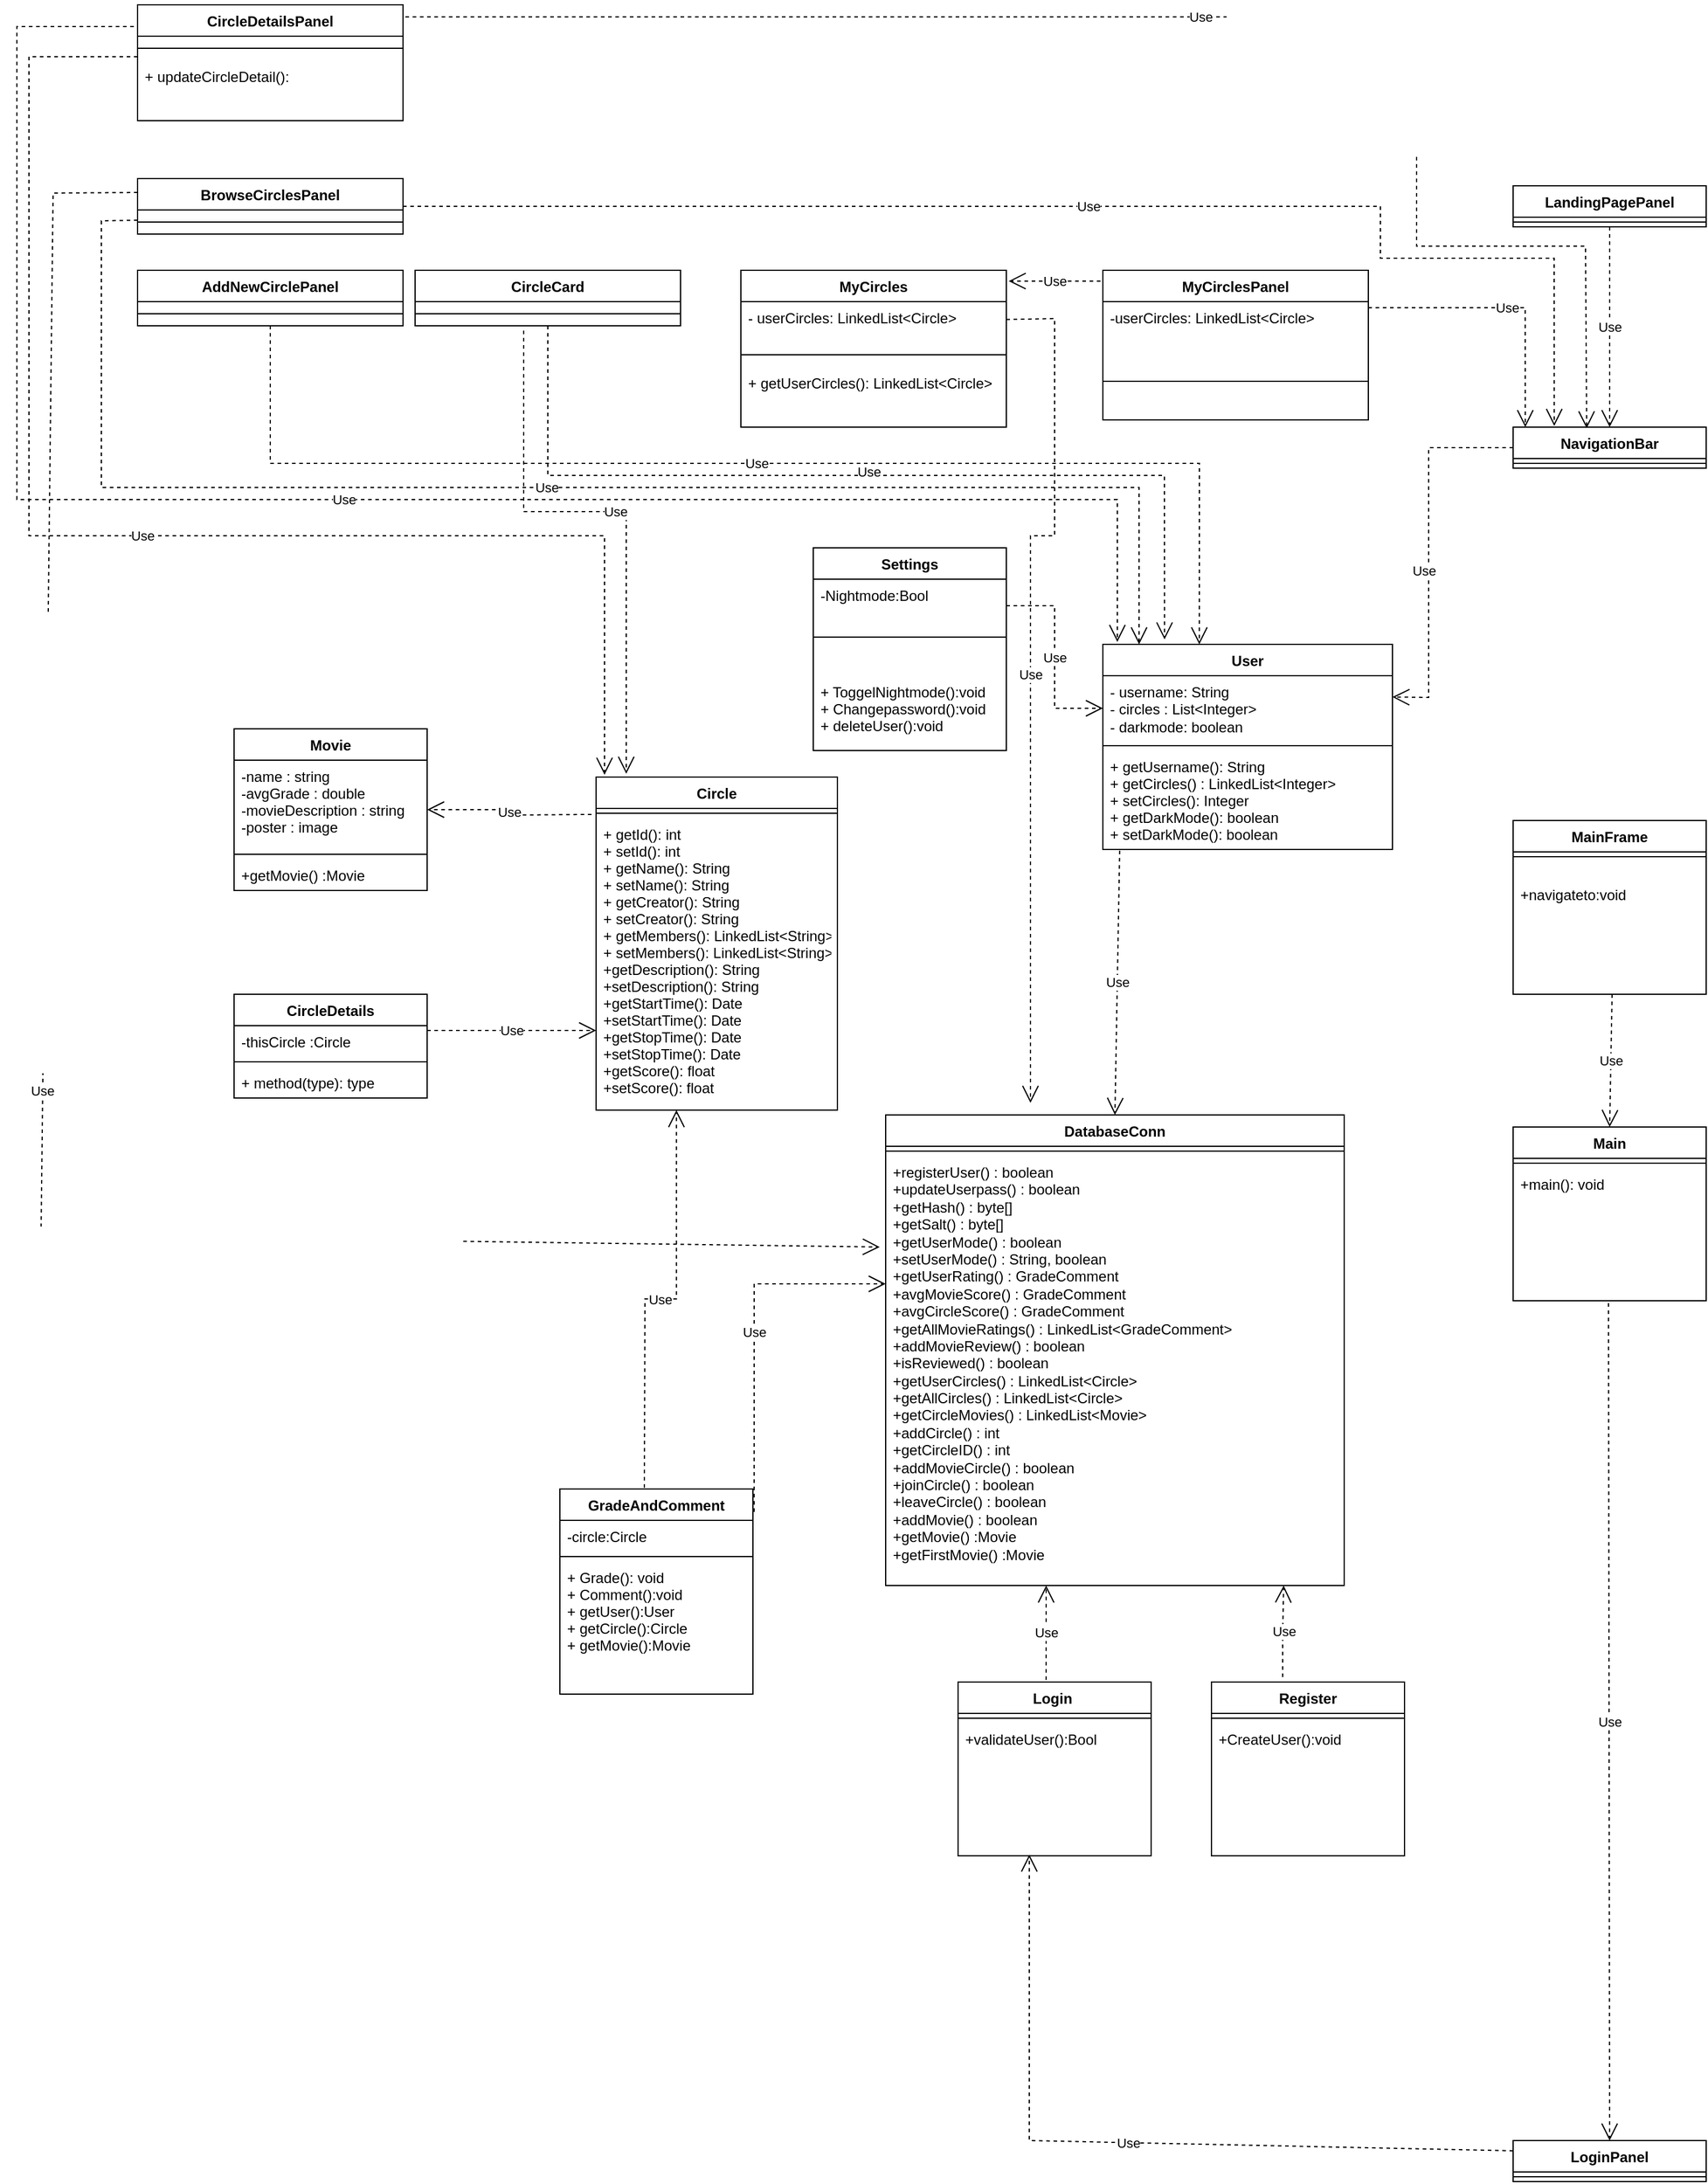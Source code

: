 <mxfile version="16.6.5" type="github">
  <diagram id="czeYtxCxRM8ObdpQRXwS" name="Page-1">
    <mxGraphModel dx="1422" dy="762" grid="1" gridSize="10" guides="1" tooltips="1" connect="1" arrows="1" fold="1" page="1" pageScale="1" pageWidth="50000" pageHeight="50000" math="0" shadow="0">
      <root>
        <mxCell id="0" />
        <mxCell id="1" parent="0" />
        <mxCell id="46LosdDzDrLffaNwuIow-5" value="DatabaseConn" style="swimlane;fontStyle=1;align=center;verticalAlign=top;childLayout=stackLayout;horizontal=1;startSize=26;horizontalStack=0;resizeParent=1;resizeParentMax=0;resizeLast=0;collapsible=1;marginBottom=0;" parent="1" vertex="1">
          <mxGeometry x="1720" y="1290" width="380" height="390" as="geometry" />
        </mxCell>
        <mxCell id="46LosdDzDrLffaNwuIow-7" value="" style="line;strokeWidth=1;fillColor=none;align=left;verticalAlign=middle;spacingTop=-1;spacingLeft=3;spacingRight=3;rotatable=0;labelPosition=right;points=[];portConstraint=eastwest;" parent="46LosdDzDrLffaNwuIow-5" vertex="1">
          <mxGeometry y="26" width="380" height="8" as="geometry" />
        </mxCell>
        <mxCell id="46LosdDzDrLffaNwuIow-8" value="+registerUser() : boolean&#xa;+updateUserpass() : boolean&#xa;+getHash() : byte[]&#xa;+getSalt() : byte[]&#xa;+getUserMode() : boolean&#xa;+setUserMode() : String, boolean&#xa;+getUserRating() : GradeComment&#xa;+avgMovieScore() : GradeComment&#xa;+avgCircleScore() : GradeComment&#xa;+getAllMovieRatings() : LinkedList&lt;GradeComment&gt;&#xa;+addMovieReview() : boolean&#xa;+isReviewed() : boolean&#xa;+getUserCircles() : LinkedList&lt;Circle&gt;&#xa;+getAllCircles() : LinkedList&lt;Circle&gt;&#xa;+getCircleMovies() : LinkedList&lt;Movie&gt;&#xa;+addCircle() : int&#xa;+getCircleID() : int&#xa;+addMovieCircle() : boolean&#xa;+joinCircle() : boolean&#xa;+leaveCircle() : boolean&#xa;+addMovie() : boolean&#xa;+getMovie() :Movie&#xa;+getFirstMovie() :Movie&#xa;&#xa;&#xa;&#xa;" style="text;strokeColor=none;fillColor=none;align=left;verticalAlign=top;spacingLeft=4;spacingRight=4;overflow=hidden;rotatable=0;points=[[0,0.5],[1,0.5]];portConstraint=eastwest;whiteSpace=wrap;" parent="46LosdDzDrLffaNwuIow-5" vertex="1">
          <mxGeometry y="34" width="380" height="356" as="geometry" />
        </mxCell>
        <mxCell id="3OgGzo2SByA_cm2bsDLw-1" value="Circle" style="swimlane;fontStyle=1;align=center;verticalAlign=top;childLayout=stackLayout;horizontal=1;startSize=26;horizontalStack=0;resizeParent=1;resizeParentMax=0;resizeLast=0;collapsible=1;marginBottom=0;" parent="1" vertex="1">
          <mxGeometry x="1480" y="1010" width="200" height="276" as="geometry" />
        </mxCell>
        <mxCell id="3OgGzo2SByA_cm2bsDLw-3" value="" style="line;strokeWidth=1;fillColor=none;align=left;verticalAlign=middle;spacingTop=-1;spacingLeft=3;spacingRight=3;rotatable=0;labelPosition=right;points=[];portConstraint=eastwest;" parent="3OgGzo2SByA_cm2bsDLw-1" vertex="1">
          <mxGeometry y="26" width="200" height="8" as="geometry" />
        </mxCell>
        <mxCell id="3OgGzo2SByA_cm2bsDLw-4" value="+ getId(): int&#xa;+ setId(): int&#xa;+ getName(): String&#xa;+ setName(): String&#xa;+ getCreator(): String&#xa;+ setCreator(): String&#xa;+ getMembers(): LinkedList&lt;String&gt;&#xa;+ setMembers(): LinkedList&lt;String&gt;&#xa;+getDescription(): String&#xa;+setDescription(): String&#xa;+getStartTime(): Date&#xa;+setStartTime(): Date&#xa;+getStopTime(): Date&#xa;+setStopTime(): Date&#xa;+getScore(): float&#xa;+setScore(): float" style="text;strokeColor=none;fillColor=none;align=left;verticalAlign=top;spacingLeft=4;spacingRight=4;overflow=hidden;rotatable=0;points=[[0,0.5],[1,0.5]];portConstraint=eastwest;" parent="3OgGzo2SByA_cm2bsDLw-1" vertex="1">
          <mxGeometry y="34" width="200" height="242" as="geometry" />
        </mxCell>
        <mxCell id="egLKUnMWFmZdAxHy4EYi-1" value="MyCircles" style="swimlane;fontStyle=1;align=center;verticalAlign=top;childLayout=stackLayout;horizontal=1;startSize=26;horizontalStack=0;resizeParent=1;resizeParentMax=0;resizeLast=0;collapsible=1;marginBottom=0;" parent="1" vertex="1">
          <mxGeometry x="1600" y="590" width="220" height="130" as="geometry" />
        </mxCell>
        <mxCell id="egLKUnMWFmZdAxHy4EYi-2" value="- userCircles: LinkedList&lt;Circle&gt; &#xa;" style="text;strokeColor=none;fillColor=none;align=left;verticalAlign=top;spacingLeft=4;spacingRight=4;overflow=hidden;rotatable=0;points=[[0,0.5],[1,0.5]];portConstraint=eastwest;" parent="egLKUnMWFmZdAxHy4EYi-1" vertex="1">
          <mxGeometry y="26" width="220" height="34" as="geometry" />
        </mxCell>
        <mxCell id="egLKUnMWFmZdAxHy4EYi-3" value="" style="line;strokeWidth=1;fillColor=none;align=left;verticalAlign=middle;spacingTop=-1;spacingLeft=3;spacingRight=3;rotatable=0;labelPosition=right;points=[];portConstraint=eastwest;" parent="egLKUnMWFmZdAxHy4EYi-1" vertex="1">
          <mxGeometry y="60" width="220" height="20" as="geometry" />
        </mxCell>
        <mxCell id="egLKUnMWFmZdAxHy4EYi-4" value="+ getUserCircles(): LinkedList&lt;Circle&gt;" style="text;strokeColor=none;fillColor=none;align=left;verticalAlign=top;spacingLeft=4;spacingRight=4;overflow=hidden;rotatable=0;points=[[0,0.5],[1,0.5]];portConstraint=eastwest;" parent="egLKUnMWFmZdAxHy4EYi-1" vertex="1">
          <mxGeometry y="80" width="220" height="50" as="geometry" />
        </mxCell>
        <mxCell id="8Do-b4mo3wIUdCFwqy2j-4" value="Movie" style="swimlane;fontStyle=1;align=center;verticalAlign=top;childLayout=stackLayout;horizontal=1;startSize=26;horizontalStack=0;resizeParent=1;resizeParentMax=0;resizeLast=0;collapsible=1;marginBottom=0;" parent="1" vertex="1">
          <mxGeometry x="1180" y="970" width="160" height="134" as="geometry" />
        </mxCell>
        <mxCell id="8Do-b4mo3wIUdCFwqy2j-5" value="-name : string&#xa;-avgGrade : double&#xa;-movieDescription : string&#xa;-poster : image" style="text;strokeColor=none;fillColor=none;align=left;verticalAlign=top;spacingLeft=4;spacingRight=4;overflow=hidden;rotatable=0;points=[[0,0.5],[1,0.5]];portConstraint=eastwest;" parent="8Do-b4mo3wIUdCFwqy2j-4" vertex="1">
          <mxGeometry y="26" width="160" height="74" as="geometry" />
        </mxCell>
        <mxCell id="8Do-b4mo3wIUdCFwqy2j-6" value="" style="line;strokeWidth=1;fillColor=none;align=left;verticalAlign=middle;spacingTop=-1;spacingLeft=3;spacingRight=3;rotatable=0;labelPosition=right;points=[];portConstraint=eastwest;" parent="8Do-b4mo3wIUdCFwqy2j-4" vertex="1">
          <mxGeometry y="100" width="160" height="8" as="geometry" />
        </mxCell>
        <mxCell id="8Do-b4mo3wIUdCFwqy2j-7" value="+getMovie() :Movie" style="text;strokeColor=none;fillColor=none;align=left;verticalAlign=top;spacingLeft=4;spacingRight=4;overflow=hidden;rotatable=0;points=[[0,0.5],[1,0.5]];portConstraint=eastwest;" parent="8Do-b4mo3wIUdCFwqy2j-4" vertex="1">
          <mxGeometry y="108" width="160" height="26" as="geometry" />
        </mxCell>
        <mxCell id="8Do-b4mo3wIUdCFwqy2j-8" value="CircleDetails" style="swimlane;fontStyle=1;align=center;verticalAlign=top;childLayout=stackLayout;horizontal=1;startSize=26;horizontalStack=0;resizeParent=1;resizeParentMax=0;resizeLast=0;collapsible=1;marginBottom=0;" parent="1" vertex="1">
          <mxGeometry x="1180" y="1190" width="160" height="86" as="geometry" />
        </mxCell>
        <mxCell id="8Do-b4mo3wIUdCFwqy2j-9" value="-thisCircle :Circle" style="text;strokeColor=none;fillColor=none;align=left;verticalAlign=top;spacingLeft=4;spacingRight=4;overflow=hidden;rotatable=0;points=[[0,0.5],[1,0.5]];portConstraint=eastwest;" parent="8Do-b4mo3wIUdCFwqy2j-8" vertex="1">
          <mxGeometry y="26" width="160" height="26" as="geometry" />
        </mxCell>
        <mxCell id="8Do-b4mo3wIUdCFwqy2j-10" value="" style="line;strokeWidth=1;fillColor=none;align=left;verticalAlign=middle;spacingTop=-1;spacingLeft=3;spacingRight=3;rotatable=0;labelPosition=right;points=[];portConstraint=eastwest;" parent="8Do-b4mo3wIUdCFwqy2j-8" vertex="1">
          <mxGeometry y="52" width="160" height="8" as="geometry" />
        </mxCell>
        <mxCell id="8Do-b4mo3wIUdCFwqy2j-11" value="+ method(type): type" style="text;strokeColor=none;fillColor=none;align=left;verticalAlign=top;spacingLeft=4;spacingRight=4;overflow=hidden;rotatable=0;points=[[0,0.5],[1,0.5]];portConstraint=eastwest;" parent="8Do-b4mo3wIUdCFwqy2j-8" vertex="1">
          <mxGeometry y="60" width="160" height="26" as="geometry" />
        </mxCell>
        <mxCell id="egLKUnMWFmZdAxHy4EYi-6" value="GradeAndComment" style="swimlane;fontStyle=1;align=center;verticalAlign=top;childLayout=stackLayout;horizontal=1;startSize=26;horizontalStack=0;resizeParent=1;resizeParentMax=0;resizeLast=0;collapsible=1;marginBottom=0;" parent="1" vertex="1">
          <mxGeometry x="1450" y="1600" width="160" height="170" as="geometry" />
        </mxCell>
        <mxCell id="XvthLG9ytAD4mO-bvngX-21" value="Use" style="endArrow=open;endSize=12;dashed=1;html=1;rounded=0;edgeStyle=orthogonalEdgeStyle;entryX=0.333;entryY=1;entryDx=0;entryDy=0;entryPerimeter=0;" parent="egLKUnMWFmZdAxHy4EYi-6" target="3OgGzo2SByA_cm2bsDLw-4" edge="1">
          <mxGeometry width="160" relative="1" as="geometry">
            <mxPoint x="70" y="-1" as="sourcePoint" />
            <mxPoint x="90" y="-310" as="targetPoint" />
          </mxGeometry>
        </mxCell>
        <mxCell id="egLKUnMWFmZdAxHy4EYi-7" value="-circle:Circle" style="text;strokeColor=none;fillColor=none;align=left;verticalAlign=top;spacingLeft=4;spacingRight=4;overflow=hidden;rotatable=0;points=[[0,0.5],[1,0.5]];portConstraint=eastwest;" parent="egLKUnMWFmZdAxHy4EYi-6" vertex="1">
          <mxGeometry y="26" width="160" height="26" as="geometry" />
        </mxCell>
        <mxCell id="egLKUnMWFmZdAxHy4EYi-8" value="" style="line;strokeWidth=1;fillColor=none;align=left;verticalAlign=middle;spacingTop=-1;spacingLeft=3;spacingRight=3;rotatable=0;labelPosition=right;points=[];portConstraint=eastwest;" parent="egLKUnMWFmZdAxHy4EYi-6" vertex="1">
          <mxGeometry y="52" width="160" height="8" as="geometry" />
        </mxCell>
        <mxCell id="egLKUnMWFmZdAxHy4EYi-9" value="+ Grade(): void&#xa;+ Comment():void&#xa;+ getUser():User&#xa;+ getCircle():Circle&#xa;+ getMovie():Movie" style="text;strokeColor=none;fillColor=none;align=left;verticalAlign=top;spacingLeft=4;spacingRight=4;overflow=hidden;rotatable=0;points=[[0,0.5],[1,0.5]];portConstraint=eastwest;" parent="egLKUnMWFmZdAxHy4EYi-6" vertex="1">
          <mxGeometry y="60" width="160" height="110" as="geometry" />
        </mxCell>
        <mxCell id="egLKUnMWFmZdAxHy4EYi-10" value="Settings" style="swimlane;fontStyle=1;align=center;verticalAlign=top;childLayout=stackLayout;horizontal=1;startSize=26;horizontalStack=0;resizeParent=1;resizeParentMax=0;resizeLast=0;collapsible=1;marginBottom=0;" parent="1" vertex="1">
          <mxGeometry x="1660" y="820" width="160" height="168" as="geometry" />
        </mxCell>
        <mxCell id="egLKUnMWFmZdAxHy4EYi-11" value="-Nightmode:Bool&#xa;" style="text;strokeColor=none;fillColor=none;align=left;verticalAlign=top;spacingLeft=4;spacingRight=4;overflow=hidden;rotatable=0;points=[[0,0.5],[1,0.5]];portConstraint=eastwest;" parent="egLKUnMWFmZdAxHy4EYi-10" vertex="1">
          <mxGeometry y="26" width="160" height="44" as="geometry" />
        </mxCell>
        <mxCell id="egLKUnMWFmZdAxHy4EYi-12" value="" style="line;strokeWidth=1;fillColor=none;align=left;verticalAlign=middle;spacingTop=-1;spacingLeft=3;spacingRight=3;rotatable=0;labelPosition=right;points=[];portConstraint=eastwest;" parent="egLKUnMWFmZdAxHy4EYi-10" vertex="1">
          <mxGeometry y="70" width="160" height="8" as="geometry" />
        </mxCell>
        <mxCell id="egLKUnMWFmZdAxHy4EYi-13" value="&#xa;&#xa;+ ToggelNightmode():void&#xa;+ Changepassword():void&#xa;+ deleteUser():void&#xa;" style="text;strokeColor=none;fillColor=none;align=left;verticalAlign=top;spacingLeft=4;spacingRight=4;overflow=hidden;rotatable=0;points=[[0,0.5],[1,0.5]];portConstraint=eastwest;" parent="egLKUnMWFmZdAxHy4EYi-10" vertex="1">
          <mxGeometry y="78" width="160" height="90" as="geometry" />
        </mxCell>
        <mxCell id="XvthLG9ytAD4mO-bvngX-1" value="User" style="swimlane;fontStyle=1;align=center;verticalAlign=top;childLayout=stackLayout;horizontal=1;startSize=26;horizontalStack=0;resizeParent=1;resizeParentMax=0;resizeLast=0;collapsible=1;marginBottom=0;" parent="1" vertex="1">
          <mxGeometry x="1900" y="900" width="240" height="170" as="geometry" />
        </mxCell>
        <mxCell id="XvthLG9ytAD4mO-bvngX-2" value="- username: String&#xa;- circles : List&lt;Integer&gt;&#xa;- darkmode: boolean" style="text;strokeColor=none;fillColor=none;align=left;verticalAlign=top;spacingLeft=4;spacingRight=4;overflow=hidden;rotatable=0;points=[[0,0.5],[1,0.5]];portConstraint=eastwest;whiteSpace=wrap;" parent="XvthLG9ytAD4mO-bvngX-1" vertex="1">
          <mxGeometry y="26" width="240" height="54" as="geometry" />
        </mxCell>
        <mxCell id="XvthLG9ytAD4mO-bvngX-3" value="" style="line;strokeWidth=1;fillColor=none;align=left;verticalAlign=middle;spacingTop=-1;spacingLeft=3;spacingRight=3;rotatable=0;labelPosition=right;points=[];portConstraint=eastwest;" parent="XvthLG9ytAD4mO-bvngX-1" vertex="1">
          <mxGeometry y="80" width="240" height="8" as="geometry" />
        </mxCell>
        <mxCell id="XvthLG9ytAD4mO-bvngX-4" value="+ getUsername(): String&#xa;+ getCircles() : LinkedList&lt;Integer&gt; &#xa;+ setCircles(): Integer&#xa;+ getDarkMode(): boolean&#xa;+ setDarkMode(): boolean&#xa;" style="text;strokeColor=none;fillColor=none;align=left;verticalAlign=top;spacingLeft=4;spacingRight=4;overflow=hidden;rotatable=0;points=[[0,0.5],[1,0.5]];portConstraint=eastwest;" parent="XvthLG9ytAD4mO-bvngX-1" vertex="1">
          <mxGeometry y="88" width="240" height="82" as="geometry" />
        </mxCell>
        <mxCell id="XvthLG9ytAD4mO-bvngX-15" value="Use" style="endArrow=open;endSize=12;dashed=1;html=1;rounded=0;edgeStyle=orthogonalEdgeStyle;exitX=1;exitY=0.5;exitDx=0;exitDy=0;entryX=0;entryY=0.5;entryDx=0;entryDy=0;" parent="1" source="egLKUnMWFmZdAxHy4EYi-11" target="XvthLG9ytAD4mO-bvngX-2" edge="1">
          <mxGeometry width="160" relative="1" as="geometry">
            <mxPoint x="1860" y="1190" as="sourcePoint" />
            <mxPoint x="2020" y="1190" as="targetPoint" />
          </mxGeometry>
        </mxCell>
        <mxCell id="XvthLG9ytAD4mO-bvngX-22" value="Use" style="endArrow=open;endSize=12;dashed=1;html=1;rounded=0;edgeStyle=orthogonalEdgeStyle;exitX=1.006;exitY=0.112;exitDx=0;exitDy=0;exitPerimeter=0;" parent="1" source="egLKUnMWFmZdAxHy4EYi-6" edge="1">
          <mxGeometry width="160" relative="1" as="geometry">
            <mxPoint x="1610" y="1430" as="sourcePoint" />
            <mxPoint x="1720" y="1430" as="targetPoint" />
            <Array as="points">
              <mxPoint x="1611" y="1430" />
            </Array>
          </mxGeometry>
        </mxCell>
        <mxCell id="XvthLG9ytAD4mO-bvngX-23" value="Use" style="endArrow=open;endSize=12;dashed=1;html=1;rounded=0;edgeStyle=orthogonalEdgeStyle;" parent="1" edge="1">
          <mxGeometry width="160" relative="1" as="geometry">
            <mxPoint x="1340" y="1220" as="sourcePoint" />
            <mxPoint x="1480" y="1220" as="targetPoint" />
          </mxGeometry>
        </mxCell>
        <mxCell id="0AgJQ7nLABn1IGj8sEdc-1" value="Use" style="endArrow=open;endSize=12;dashed=1;html=1;rounded=0;edgeStyle=orthogonalEdgeStyle;exitX=-0.019;exitY=0.037;exitDx=0;exitDy=0;exitPerimeter=0;" parent="1" target="8Do-b4mo3wIUdCFwqy2j-4" edge="1">
          <mxGeometry width="160" relative="1" as="geometry">
            <mxPoint x="1476.2" y="1040.958" as="sourcePoint" />
            <mxPoint x="1440" y="1140" as="targetPoint" />
          </mxGeometry>
        </mxCell>
        <mxCell id="FF1Zi_31tOf2UMTlAinl-1" value="MainFrame" style="swimlane;fontStyle=1;align=center;verticalAlign=top;childLayout=stackLayout;horizontal=1;startSize=26;horizontalStack=0;resizeParent=1;resizeParentMax=0;resizeLast=0;collapsible=1;marginBottom=0;" parent="1" vertex="1">
          <mxGeometry x="2240" y="1046" width="160" height="144" as="geometry" />
        </mxCell>
        <mxCell id="FF1Zi_31tOf2UMTlAinl-4" value="" style="line;strokeWidth=1;fillColor=none;align=left;verticalAlign=middle;spacingTop=-1;spacingLeft=3;spacingRight=3;rotatable=0;labelPosition=right;points=[];portConstraint=eastwest;" parent="FF1Zi_31tOf2UMTlAinl-1" vertex="1">
          <mxGeometry y="26" width="160" height="8" as="geometry" />
        </mxCell>
        <mxCell id="FF1Zi_31tOf2UMTlAinl-5" value="&#xa;+navigateto:void" style="text;strokeColor=none;fillColor=none;align=left;verticalAlign=top;spacingLeft=4;spacingRight=4;overflow=hidden;rotatable=0;points=[[0,0.5],[1,0.5]];portConstraint=eastwest;" parent="FF1Zi_31tOf2UMTlAinl-1" vertex="1">
          <mxGeometry y="34" width="160" height="110" as="geometry" />
        </mxCell>
        <mxCell id="FF1Zi_31tOf2UMTlAinl-6" value="Login " style="swimlane;fontStyle=1;align=center;verticalAlign=top;childLayout=stackLayout;horizontal=1;startSize=26;horizontalStack=0;resizeParent=1;resizeParentMax=0;resizeLast=0;collapsible=1;marginBottom=0;" parent="1" vertex="1">
          <mxGeometry x="1780" y="1760" width="160" height="144" as="geometry" />
        </mxCell>
        <mxCell id="FF1Zi_31tOf2UMTlAinl-8" value="" style="line;strokeWidth=1;fillColor=none;align=left;verticalAlign=middle;spacingTop=-1;spacingLeft=3;spacingRight=3;rotatable=0;labelPosition=right;points=[];portConstraint=eastwest;" parent="FF1Zi_31tOf2UMTlAinl-6" vertex="1">
          <mxGeometry y="26" width="160" height="8" as="geometry" />
        </mxCell>
        <mxCell id="FF1Zi_31tOf2UMTlAinl-9" value="+validateUser():Bool" style="text;strokeColor=none;fillColor=none;align=left;verticalAlign=top;spacingLeft=4;spacingRight=4;overflow=hidden;rotatable=0;points=[[0,0.5],[1,0.5]];portConstraint=eastwest;" parent="FF1Zi_31tOf2UMTlAinl-6" vertex="1">
          <mxGeometry y="34" width="160" height="110" as="geometry" />
        </mxCell>
        <mxCell id="FF1Zi_31tOf2UMTlAinl-14" value="Register" style="swimlane;fontStyle=1;align=center;verticalAlign=top;childLayout=stackLayout;horizontal=1;startSize=26;horizontalStack=0;resizeParent=1;resizeParentMax=0;resizeLast=0;collapsible=1;marginBottom=0;" parent="1" vertex="1">
          <mxGeometry x="1990" y="1760" width="160" height="144" as="geometry" />
        </mxCell>
        <mxCell id="FF1Zi_31tOf2UMTlAinl-16" value="" style="line;strokeWidth=1;fillColor=none;align=left;verticalAlign=middle;spacingTop=-1;spacingLeft=3;spacingRight=3;rotatable=0;labelPosition=right;points=[];portConstraint=eastwest;" parent="FF1Zi_31tOf2UMTlAinl-14" vertex="1">
          <mxGeometry y="26" width="160" height="8" as="geometry" />
        </mxCell>
        <mxCell id="FF1Zi_31tOf2UMTlAinl-17" value="+CreateUser():void " style="text;strokeColor=none;fillColor=none;align=left;verticalAlign=top;spacingLeft=4;spacingRight=4;overflow=hidden;rotatable=0;points=[[0,0.5],[1,0.5]];portConstraint=eastwest;" parent="FF1Zi_31tOf2UMTlAinl-14" vertex="1">
          <mxGeometry y="34" width="160" height="110" as="geometry" />
        </mxCell>
        <mxCell id="FF1Zi_31tOf2UMTlAinl-18" value="Use" style="endArrow=open;endSize=12;dashed=1;html=1;rounded=0;edgeStyle=orthogonalEdgeStyle;exitX=0.456;exitY=-0.012;exitDx=0;exitDy=0;exitPerimeter=0;entryX=0.35;entryY=1;entryDx=0;entryDy=0;entryPerimeter=0;" parent="1" source="FF1Zi_31tOf2UMTlAinl-6" target="46LosdDzDrLffaNwuIow-8" edge="1">
          <mxGeometry width="160" relative="1" as="geometry">
            <mxPoint x="1830" y="1650" as="sourcePoint" />
            <mxPoint x="1853" y="1560" as="targetPoint" />
          </mxGeometry>
        </mxCell>
        <mxCell id="FF1Zi_31tOf2UMTlAinl-19" value="Use" style="endArrow=open;endSize=12;dashed=1;html=1;rounded=0;edgeStyle=orthogonalEdgeStyle;entryX=0.868;entryY=1;entryDx=0;entryDy=0;entryPerimeter=0;exitX=0.369;exitY=-0.029;exitDx=0;exitDy=0;exitPerimeter=0;" parent="1" source="FF1Zi_31tOf2UMTlAinl-14" target="46LosdDzDrLffaNwuIow-8" edge="1">
          <mxGeometry width="160" relative="1" as="geometry">
            <mxPoint x="2000" y="1650" as="sourcePoint" />
            <mxPoint x="2110" y="1650" as="targetPoint" />
          </mxGeometry>
        </mxCell>
        <mxCell id="FF1Zi_31tOf2UMTlAinl-20" value="LandingPagePanel" style="swimlane;fontStyle=1;align=center;verticalAlign=top;childLayout=stackLayout;horizontal=1;startSize=26;horizontalStack=0;resizeParent=1;resizeParentMax=0;resizeLast=0;collapsible=1;marginBottom=0;" parent="1" vertex="1">
          <mxGeometry x="2240" y="520" width="160" height="34" as="geometry" />
        </mxCell>
        <mxCell id="FF1Zi_31tOf2UMTlAinl-21" value="" style="line;strokeWidth=1;fillColor=none;align=left;verticalAlign=middle;spacingTop=-1;spacingLeft=3;spacingRight=3;rotatable=0;labelPosition=right;points=[];portConstraint=eastwest;" parent="FF1Zi_31tOf2UMTlAinl-20" vertex="1">
          <mxGeometry y="26" width="160" height="8" as="geometry" />
        </mxCell>
        <mxCell id="FF1Zi_31tOf2UMTlAinl-23" value="NavigationBar&#xa;" style="swimlane;fontStyle=1;align=center;verticalAlign=top;childLayout=stackLayout;horizontal=1;startSize=26;horizontalStack=0;resizeParent=1;resizeParentMax=0;resizeLast=0;collapsible=1;marginBottom=0;" parent="1" vertex="1">
          <mxGeometry x="2240" y="720" width="160" height="34" as="geometry" />
        </mxCell>
        <mxCell id="FF1Zi_31tOf2UMTlAinl-24" value="" style="line;strokeWidth=1;fillColor=none;align=left;verticalAlign=middle;spacingTop=-1;spacingLeft=3;spacingRight=3;rotatable=0;labelPosition=right;points=[];portConstraint=eastwest;" parent="FF1Zi_31tOf2UMTlAinl-23" vertex="1">
          <mxGeometry y="26" width="160" height="8" as="geometry" />
        </mxCell>
        <mxCell id="PBDujXzsI80PLqIoywqt-1" value="MyCirclesPanel" style="swimlane;fontStyle=1;align=center;verticalAlign=top;childLayout=stackLayout;horizontal=1;startSize=26;horizontalStack=0;resizeParent=1;resizeParentMax=0;resizeLast=0;collapsible=1;marginBottom=0;" parent="1" vertex="1">
          <mxGeometry x="1900" y="590" width="220" height="124" as="geometry" />
        </mxCell>
        <mxCell id="PBDujXzsI80PLqIoywqt-22" value="-userCircles: LinkedList&lt;Circle&gt;" style="text;strokeColor=none;fillColor=none;align=left;verticalAlign=top;spacingLeft=4;spacingRight=4;overflow=hidden;rotatable=0;points=[[0,0.5],[1,0.5]];portConstraint=eastwest;" parent="PBDujXzsI80PLqIoywqt-1" vertex="1">
          <mxGeometry y="26" width="220" height="34" as="geometry" />
        </mxCell>
        <mxCell id="PBDujXzsI80PLqIoywqt-3" value="" style="line;strokeWidth=1;fillColor=none;align=left;verticalAlign=middle;spacingTop=-1;spacingLeft=3;spacingRight=3;rotatable=0;labelPosition=right;points=[];portConstraint=eastwest;" parent="PBDujXzsI80PLqIoywqt-1" vertex="1">
          <mxGeometry y="60" width="220" height="64" as="geometry" />
        </mxCell>
        <mxCell id="PBDujXzsI80PLqIoywqt-5" value="Use" style="endArrow=open;endSize=12;dashed=1;html=1;rounded=0;exitX=0;exitY=0.5;exitDx=0;exitDy=0;entryX=1;entryY=0.327;entryDx=0;entryDy=0;entryPerimeter=0;" parent="1" source="FF1Zi_31tOf2UMTlAinl-23" target="XvthLG9ytAD4mO-bvngX-2" edge="1">
          <mxGeometry x="0.116" y="-4" width="160" relative="1" as="geometry">
            <mxPoint x="1990" y="791.5" as="sourcePoint" />
            <mxPoint x="2150" y="791.5" as="targetPoint" />
            <Array as="points">
              <mxPoint x="2170" y="737" />
              <mxPoint x="2170" y="944" />
            </Array>
            <mxPoint as="offset" />
          </mxGeometry>
        </mxCell>
        <mxCell id="PBDujXzsI80PLqIoywqt-7" value="Use" style="endArrow=open;endSize=12;dashed=1;html=1;rounded=0;exitX=1;exitY=0.25;exitDx=0;exitDy=0;entryX=0.063;entryY=0;entryDx=0;entryDy=0;entryPerimeter=0;" parent="1" source="PBDujXzsI80PLqIoywqt-1" target="FF1Zi_31tOf2UMTlAinl-23" edge="1">
          <mxGeometry width="160" relative="1" as="geometry">
            <mxPoint x="2190" y="580" as="sourcePoint" />
            <mxPoint x="2350" y="580" as="targetPoint" />
            <Array as="points">
              <mxPoint x="2250" y="621" />
            </Array>
          </mxGeometry>
        </mxCell>
        <mxCell id="PBDujXzsI80PLqIoywqt-9" value="Use" style="endArrow=open;endSize=12;dashed=1;html=1;rounded=0;entryX=1.009;entryY=0.069;entryDx=0;entryDy=0;entryPerimeter=0;" parent="1" target="egLKUnMWFmZdAxHy4EYi-1" edge="1">
          <mxGeometry width="160" relative="1" as="geometry">
            <mxPoint x="1898" y="599" as="sourcePoint" />
            <mxPoint x="1940" y="720" as="targetPoint" />
          </mxGeometry>
        </mxCell>
        <mxCell id="PBDujXzsI80PLqIoywqt-10" value="CircleCard" style="swimlane;fontStyle=1;align=center;verticalAlign=top;childLayout=stackLayout;horizontal=1;startSize=26;horizontalStack=0;resizeParent=1;resizeParentMax=0;resizeLast=0;collapsible=1;marginBottom=0;" parent="1" vertex="1">
          <mxGeometry x="1330" y="590" width="220" height="46" as="geometry" />
        </mxCell>
        <mxCell id="PBDujXzsI80PLqIoywqt-12" value="" style="line;strokeWidth=1;fillColor=none;align=left;verticalAlign=middle;spacingTop=-1;spacingLeft=3;spacingRight=3;rotatable=0;labelPosition=right;points=[];portConstraint=eastwest;" parent="PBDujXzsI80PLqIoywqt-10" vertex="1">
          <mxGeometry y="26" width="220" height="20" as="geometry" />
        </mxCell>
        <mxCell id="PBDujXzsI80PLqIoywqt-19" value="Use" style="endArrow=open;endSize=12;dashed=1;html=1;rounded=0;entryX=0.5;entryY=0;entryDx=0;entryDy=0;exitX=0.5;exitY=1;exitDx=0;exitDy=0;" parent="1" source="FF1Zi_31tOf2UMTlAinl-20" target="FF1Zi_31tOf2UMTlAinl-23" edge="1">
          <mxGeometry width="160" relative="1" as="geometry">
            <mxPoint x="2320.96" y="582.002" as="sourcePoint" />
            <mxPoint x="2500" y="637.5" as="targetPoint" />
          </mxGeometry>
        </mxCell>
        <mxCell id="PBDujXzsI80PLqIoywqt-20" value="Use" style="endArrow=open;endSize=12;dashed=1;html=1;rounded=0;" parent="1" source="egLKUnMWFmZdAxHy4EYi-2" edge="1">
          <mxGeometry width="160" relative="1" as="geometry">
            <mxPoint x="1890" y="750" as="sourcePoint" />
            <mxPoint x="1840" y="1280" as="targetPoint" />
            <Array as="points">
              <mxPoint x="1860" y="630" />
              <mxPoint x="1860" y="810" />
              <mxPoint x="1840" y="810" />
            </Array>
          </mxGeometry>
        </mxCell>
        <mxCell id="PBDujXzsI80PLqIoywqt-23" value="Use" style="endArrow=open;endSize=12;dashed=1;html=1;rounded=0;exitX=0.058;exitY=1.012;exitDx=0;exitDy=0;exitPerimeter=0;entryX=0.5;entryY=0;entryDx=0;entryDy=0;" parent="1" source="XvthLG9ytAD4mO-bvngX-4" target="46LosdDzDrLffaNwuIow-5" edge="1">
          <mxGeometry width="160" relative="1" as="geometry">
            <mxPoint x="1910" y="1160" as="sourcePoint" />
            <mxPoint x="2070" y="1160" as="targetPoint" />
          </mxGeometry>
        </mxCell>
        <mxCell id="pxxIYCqMoQaQWElfjpxI-1" value="Use" style="endArrow=open;endSize=12;dashed=1;html=1;rounded=0;exitX=0.5;exitY=1;exitDx=0;exitDy=0;entryX=0.213;entryY=-0.024;entryDx=0;entryDy=0;entryPerimeter=0;" parent="1" source="PBDujXzsI80PLqIoywqt-10" target="XvthLG9ytAD4mO-bvngX-1" edge="1">
          <mxGeometry x="0.011" y="3" width="160" relative="1" as="geometry">
            <mxPoint x="1430" y="770" as="sourcePoint" />
            <mxPoint x="1590" y="770" as="targetPoint" />
            <Array as="points">
              <mxPoint x="1440" y="760" />
              <mxPoint x="1951" y="760" />
            </Array>
            <mxPoint as="offset" />
          </mxGeometry>
        </mxCell>
        <mxCell id="pxxIYCqMoQaQWElfjpxI-2" value="Use" style="endArrow=open;endSize=12;dashed=1;html=1;rounded=0;entryX=0.125;entryY=-0.01;entryDx=0;entryDy=0;entryPerimeter=0;" parent="1" target="3OgGzo2SByA_cm2bsDLw-1" edge="1">
          <mxGeometry width="160" relative="1" as="geometry">
            <mxPoint x="1420" y="640" as="sourcePoint" />
            <mxPoint x="1550" y="820" as="targetPoint" />
            <Array as="points">
              <mxPoint x="1420" y="790" />
              <mxPoint x="1505" y="790" />
            </Array>
          </mxGeometry>
        </mxCell>
        <mxCell id="pxxIYCqMoQaQWElfjpxI-3" value="AddNewCirclePanel" style="swimlane;fontStyle=1;align=center;verticalAlign=top;childLayout=stackLayout;horizontal=1;startSize=26;horizontalStack=0;resizeParent=1;resizeParentMax=0;resizeLast=0;collapsible=1;marginBottom=0;" parent="1" vertex="1">
          <mxGeometry x="1100" y="590" width="220" height="46" as="geometry" />
        </mxCell>
        <mxCell id="pxxIYCqMoQaQWElfjpxI-4" value="" style="line;strokeWidth=1;fillColor=none;align=left;verticalAlign=middle;spacingTop=-1;spacingLeft=3;spacingRight=3;rotatable=0;labelPosition=right;points=[];portConstraint=eastwest;" parent="pxxIYCqMoQaQWElfjpxI-3" vertex="1">
          <mxGeometry y="26" width="220" height="20" as="geometry" />
        </mxCell>
        <mxCell id="pxxIYCqMoQaQWElfjpxI-5" value="Use" style="endArrow=open;endSize=12;dashed=1;html=1;rounded=0;exitX=0.5;exitY=1;exitDx=0;exitDy=0;entryX=0.333;entryY=0;entryDx=0;entryDy=0;entryPerimeter=0;" parent="1" source="pxxIYCqMoQaQWElfjpxI-3" target="XvthLG9ytAD4mO-bvngX-1" edge="1">
          <mxGeometry width="160" relative="1" as="geometry">
            <mxPoint x="1220" y="690" as="sourcePoint" />
            <mxPoint x="1380" y="690" as="targetPoint" />
            <Array as="points">
              <mxPoint x="1210" y="750" />
              <mxPoint x="1980" y="750" />
            </Array>
          </mxGeometry>
        </mxCell>
        <mxCell id="pxxIYCqMoQaQWElfjpxI-6" value="BrowseCirclesPanel" style="swimlane;fontStyle=1;align=center;verticalAlign=top;childLayout=stackLayout;horizontal=1;startSize=26;horizontalStack=0;resizeParent=1;resizeParentMax=0;resizeLast=0;collapsible=1;marginBottom=0;" parent="1" vertex="1">
          <mxGeometry x="1100" y="514" width="220" height="46" as="geometry" />
        </mxCell>
        <mxCell id="pxxIYCqMoQaQWElfjpxI-7" value="" style="line;strokeWidth=1;fillColor=none;align=left;verticalAlign=middle;spacingTop=-1;spacingLeft=3;spacingRight=3;rotatable=0;labelPosition=right;points=[];portConstraint=eastwest;" parent="pxxIYCqMoQaQWElfjpxI-6" vertex="1">
          <mxGeometry y="26" width="220" height="20" as="geometry" />
        </mxCell>
        <mxCell id="pxxIYCqMoQaQWElfjpxI-8" value="Use" style="endArrow=open;endSize=12;dashed=1;html=1;rounded=0;exitX=1;exitY=0.5;exitDx=0;exitDy=0;entryX=0.213;entryY=-0.029;entryDx=0;entryDy=0;entryPerimeter=0;" parent="1" source="pxxIYCqMoQaQWElfjpxI-6" target="FF1Zi_31tOf2UMTlAinl-23" edge="1">
          <mxGeometry width="160" relative="1" as="geometry">
            <mxPoint x="1510" y="536.5" as="sourcePoint" />
            <mxPoint x="1670" y="536.5" as="targetPoint" />
            <Array as="points">
              <mxPoint x="2130" y="537" />
              <mxPoint x="2130" y="580" />
              <mxPoint x="2274" y="580" />
            </Array>
          </mxGeometry>
        </mxCell>
        <mxCell id="pxxIYCqMoQaQWElfjpxI-9" value="Use" style="endArrow=open;endSize=12;dashed=1;html=1;rounded=0;exitX=0;exitY=0.75;exitDx=0;exitDy=0;entryX=0.125;entryY=0;entryDx=0;entryDy=0;entryPerimeter=0;" parent="1" source="pxxIYCqMoQaQWElfjpxI-6" target="XvthLG9ytAD4mO-bvngX-1" edge="1">
          <mxGeometry width="160" relative="1" as="geometry">
            <mxPoint x="1140" y="800" as="sourcePoint" />
            <mxPoint x="1300" y="800" as="targetPoint" />
            <Array as="points">
              <mxPoint x="1070" y="549" />
              <mxPoint x="1070" y="770" />
              <mxPoint x="1120" y="770" />
              <mxPoint x="1930" y="770" />
            </Array>
          </mxGeometry>
        </mxCell>
        <mxCell id="pxxIYCqMoQaQWElfjpxI-10" value="Use" style="endArrow=open;endSize=12;dashed=1;html=1;rounded=0;exitX=0;exitY=0.25;exitDx=0;exitDy=0;entryX=-0.013;entryY=0.212;entryDx=0;entryDy=0;entryPerimeter=0;" parent="1" source="pxxIYCqMoQaQWElfjpxI-6" target="46LosdDzDrLffaNwuIow-8" edge="1">
          <mxGeometry width="160" relative="1" as="geometry">
            <mxPoint x="1180" y="870" as="sourcePoint" />
            <mxPoint x="1340" y="870" as="targetPoint" />
            <Array as="points">
              <mxPoint x="1030" y="526" />
              <mxPoint x="1020" y="1390" />
            </Array>
          </mxGeometry>
        </mxCell>
        <mxCell id="pxxIYCqMoQaQWElfjpxI-13" value="CircleDetailsPanel" style="swimlane;fontStyle=1;align=center;verticalAlign=top;childLayout=stackLayout;horizontal=1;startSize=26;horizontalStack=0;resizeParent=1;resizeParentMax=0;resizeLast=0;collapsible=1;marginBottom=0;" parent="1" vertex="1">
          <mxGeometry x="1100" y="370" width="220" height="96" as="geometry" />
        </mxCell>
        <mxCell id="pxxIYCqMoQaQWElfjpxI-15" value="" style="line;strokeWidth=1;fillColor=none;align=left;verticalAlign=middle;spacingTop=-1;spacingLeft=3;spacingRight=3;rotatable=0;labelPosition=right;points=[];portConstraint=eastwest;" parent="pxxIYCqMoQaQWElfjpxI-13" vertex="1">
          <mxGeometry y="26" width="220" height="20" as="geometry" />
        </mxCell>
        <mxCell id="pxxIYCqMoQaQWElfjpxI-16" value="+ updateCircleDetail():" style="text;strokeColor=none;fillColor=none;align=left;verticalAlign=top;spacingLeft=4;spacingRight=4;overflow=hidden;rotatable=0;points=[[0,0.5],[1,0.5]];portConstraint=eastwest;" parent="pxxIYCqMoQaQWElfjpxI-13" vertex="1">
          <mxGeometry y="46" width="220" height="50" as="geometry" />
        </mxCell>
        <mxCell id="pxxIYCqMoQaQWElfjpxI-17" value="Use" style="endArrow=open;endSize=12;dashed=1;html=1;rounded=0;entryX=0.05;entryY=-0.012;entryDx=0;entryDy=0;entryPerimeter=0;exitX=-0.014;exitY=0.188;exitDx=0;exitDy=0;exitPerimeter=0;" parent="1" source="pxxIYCqMoQaQWElfjpxI-13" target="XvthLG9ytAD4mO-bvngX-1" edge="1">
          <mxGeometry width="160" relative="1" as="geometry">
            <mxPoint x="1110" y="780" as="sourcePoint" />
            <mxPoint x="1270" y="780" as="targetPoint" />
            <Array as="points">
              <mxPoint x="1000" y="388" />
              <mxPoint x="1000" y="780" />
              <mxPoint x="1912" y="780" />
            </Array>
          </mxGeometry>
        </mxCell>
        <mxCell id="pxxIYCqMoQaQWElfjpxI-18" value="Use" style="endArrow=open;endSize=12;dashed=1;html=1;rounded=0;entryX=0.035;entryY=-0.007;entryDx=0;entryDy=0;entryPerimeter=0;exitX=0;exitY=-0.06;exitDx=0;exitDy=0;exitPerimeter=0;" parent="1" source="pxxIYCqMoQaQWElfjpxI-16" target="3OgGzo2SByA_cm2bsDLw-1" edge="1">
          <mxGeometry width="160" relative="1" as="geometry">
            <mxPoint x="1190" y="810" as="sourcePoint" />
            <mxPoint x="1350" y="810" as="targetPoint" />
            <Array as="points">
              <mxPoint x="1010" y="413" />
              <mxPoint x="1010" y="810" />
              <mxPoint x="1487" y="810" />
            </Array>
          </mxGeometry>
        </mxCell>
        <mxCell id="pxxIYCqMoQaQWElfjpxI-19" value="Use" style="endArrow=open;endSize=12;dashed=1;html=1;rounded=0;entryX=0.381;entryY=0.029;entryDx=0;entryDy=0;entryPerimeter=0;exitX=1.009;exitY=0.104;exitDx=0;exitDy=0;exitPerimeter=0;" parent="1" source="pxxIYCqMoQaQWElfjpxI-13" target="FF1Zi_31tOf2UMTlAinl-23" edge="1">
          <mxGeometry width="160" relative="1" as="geometry">
            <mxPoint x="1430" y="380" as="sourcePoint" />
            <mxPoint x="1590" y="380" as="targetPoint" />
            <Array as="points">
              <mxPoint x="2160" y="380" />
              <mxPoint x="2160" y="570" />
              <mxPoint x="2300" y="570" />
            </Array>
          </mxGeometry>
        </mxCell>
        <mxCell id="mYwMVlBa1_E45KKttTIE-1" value="Main" style="swimlane;fontStyle=1;align=center;verticalAlign=top;childLayout=stackLayout;horizontal=1;startSize=26;horizontalStack=0;resizeParent=1;resizeParentMax=0;resizeLast=0;collapsible=1;marginBottom=0;" vertex="1" parent="1">
          <mxGeometry x="2240" y="1300" width="160" height="144" as="geometry" />
        </mxCell>
        <mxCell id="mYwMVlBa1_E45KKttTIE-2" value="" style="line;strokeWidth=1;fillColor=none;align=left;verticalAlign=middle;spacingTop=-1;spacingLeft=3;spacingRight=3;rotatable=0;labelPosition=right;points=[];portConstraint=eastwest;" vertex="1" parent="mYwMVlBa1_E45KKttTIE-1">
          <mxGeometry y="26" width="160" height="8" as="geometry" />
        </mxCell>
        <mxCell id="mYwMVlBa1_E45KKttTIE-3" value="+main(): void" style="text;strokeColor=none;fillColor=none;align=left;verticalAlign=top;spacingLeft=4;spacingRight=4;overflow=hidden;rotatable=0;points=[[0,0.5],[1,0.5]];portConstraint=eastwest;" vertex="1" parent="mYwMVlBa1_E45KKttTIE-1">
          <mxGeometry y="34" width="160" height="110" as="geometry" />
        </mxCell>
        <mxCell id="mYwMVlBa1_E45KKttTIE-7" value="Use" style="endArrow=open;endSize=12;dashed=1;html=1;rounded=0;entryX=0.5;entryY=0;entryDx=0;entryDy=0;" edge="1" parent="1" target="mYwMVlBa1_E45KKttTIE-1">
          <mxGeometry width="160" relative="1" as="geometry">
            <mxPoint x="2322" y="1190" as="sourcePoint" />
            <mxPoint x="2322" y="1290" as="targetPoint" />
          </mxGeometry>
        </mxCell>
        <mxCell id="mYwMVlBa1_E45KKttTIE-8" value="LoginPanel" style="swimlane;fontStyle=1;align=center;verticalAlign=top;childLayout=stackLayout;horizontal=1;startSize=26;horizontalStack=0;resizeParent=1;resizeParentMax=0;resizeLast=0;collapsible=1;marginBottom=0;" vertex="1" parent="1">
          <mxGeometry x="2240" y="2140" width="160" height="34" as="geometry" />
        </mxCell>
        <mxCell id="mYwMVlBa1_E45KKttTIE-9" value="" style="line;strokeWidth=1;fillColor=none;align=left;verticalAlign=middle;spacingTop=-1;spacingLeft=3;spacingRight=3;rotatable=0;labelPosition=right;points=[];portConstraint=eastwest;" vertex="1" parent="mYwMVlBa1_E45KKttTIE-8">
          <mxGeometry y="26" width="160" height="8" as="geometry" />
        </mxCell>
        <mxCell id="mYwMVlBa1_E45KKttTIE-14" value="Use" style="endArrow=open;endSize=12;dashed=1;html=1;rounded=0;exitX=0.494;exitY=1.018;exitDx=0;exitDy=0;exitPerimeter=0;" edge="1" parent="1" source="mYwMVlBa1_E45KKttTIE-3" target="mYwMVlBa1_E45KKttTIE-8">
          <mxGeometry width="160" relative="1" as="geometry">
            <mxPoint x="2303.92" y="1490.004" as="sourcePoint" />
            <mxPoint x="2304" y="1620" as="targetPoint" />
          </mxGeometry>
        </mxCell>
        <mxCell id="mYwMVlBa1_E45KKttTIE-15" value="Use" style="endArrow=open;endSize=12;dashed=1;html=1;rounded=0;exitX=0;exitY=0.25;exitDx=0;exitDy=0;entryX=0.369;entryY=0.991;entryDx=0;entryDy=0;entryPerimeter=0;" edge="1" parent="1" source="mYwMVlBa1_E45KKttTIE-8" target="FF1Zi_31tOf2UMTlAinl-9">
          <mxGeometry width="160" relative="1" as="geometry">
            <mxPoint x="1250" y="1850" as="sourcePoint" />
            <mxPoint x="1840" y="1910" as="targetPoint" />
            <Array as="points">
              <mxPoint x="1839" y="2140" />
            </Array>
          </mxGeometry>
        </mxCell>
      </root>
    </mxGraphModel>
  </diagram>
</mxfile>
